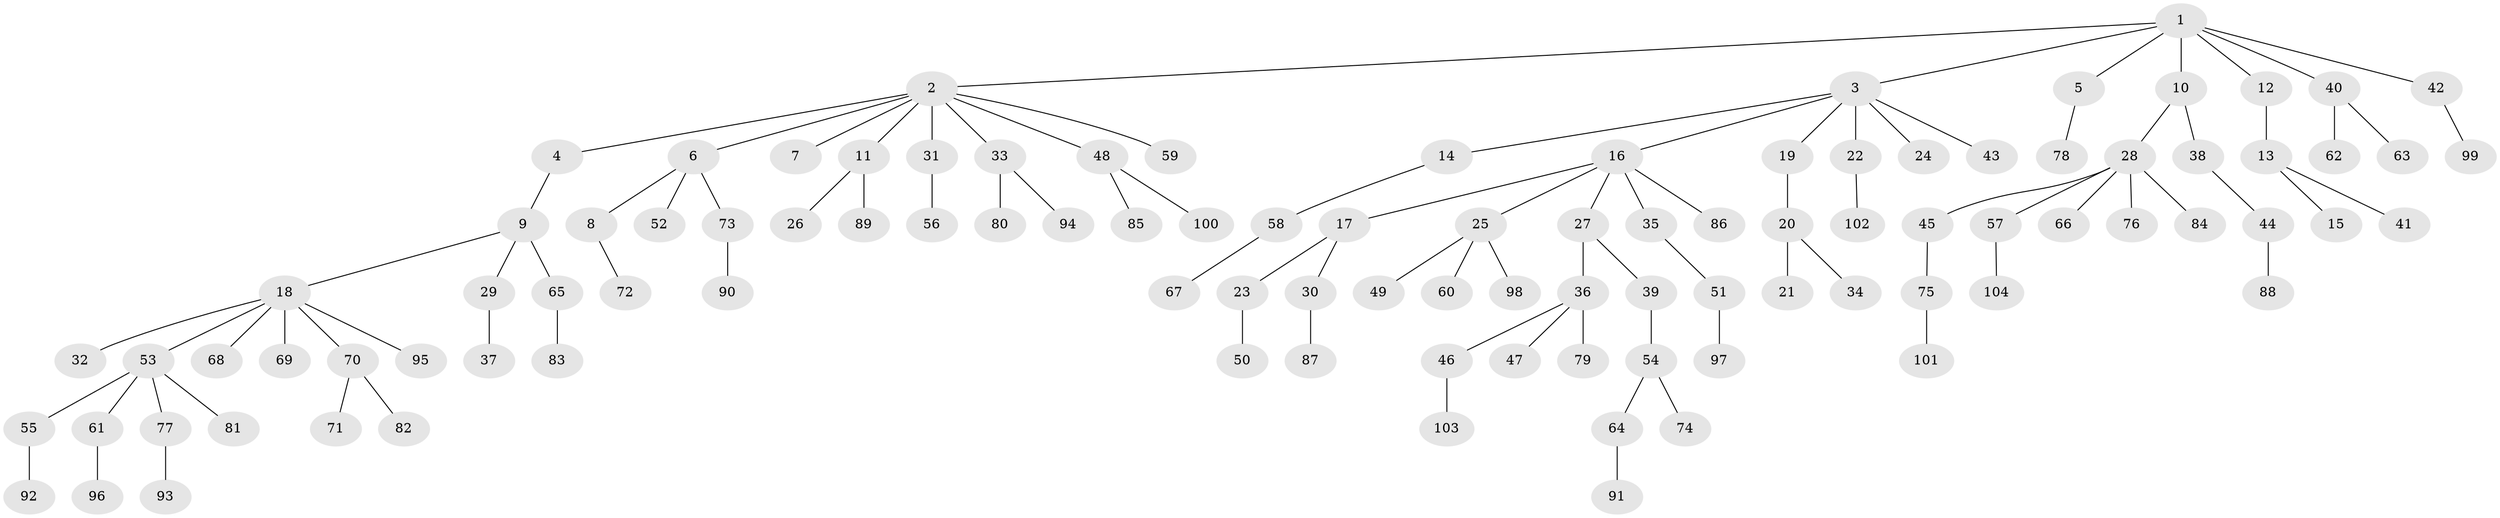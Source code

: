 // coarse degree distribution, {7: 0.013513513513513514, 10: 0.013513513513513514, 6: 0.02702702702702703, 2: 0.22972972972972974, 1: 0.581081081081081, 3: 0.0945945945945946, 9: 0.013513513513513514, 5: 0.02702702702702703}
// Generated by graph-tools (version 1.1) at 2025/24/03/03/25 07:24:06]
// undirected, 104 vertices, 103 edges
graph export_dot {
graph [start="1"]
  node [color=gray90,style=filled];
  1;
  2;
  3;
  4;
  5;
  6;
  7;
  8;
  9;
  10;
  11;
  12;
  13;
  14;
  15;
  16;
  17;
  18;
  19;
  20;
  21;
  22;
  23;
  24;
  25;
  26;
  27;
  28;
  29;
  30;
  31;
  32;
  33;
  34;
  35;
  36;
  37;
  38;
  39;
  40;
  41;
  42;
  43;
  44;
  45;
  46;
  47;
  48;
  49;
  50;
  51;
  52;
  53;
  54;
  55;
  56;
  57;
  58;
  59;
  60;
  61;
  62;
  63;
  64;
  65;
  66;
  67;
  68;
  69;
  70;
  71;
  72;
  73;
  74;
  75;
  76;
  77;
  78;
  79;
  80;
  81;
  82;
  83;
  84;
  85;
  86;
  87;
  88;
  89;
  90;
  91;
  92;
  93;
  94;
  95;
  96;
  97;
  98;
  99;
  100;
  101;
  102;
  103;
  104;
  1 -- 2;
  1 -- 3;
  1 -- 5;
  1 -- 10;
  1 -- 12;
  1 -- 40;
  1 -- 42;
  2 -- 4;
  2 -- 6;
  2 -- 7;
  2 -- 11;
  2 -- 31;
  2 -- 33;
  2 -- 48;
  2 -- 59;
  3 -- 14;
  3 -- 16;
  3 -- 19;
  3 -- 22;
  3 -- 24;
  3 -- 43;
  4 -- 9;
  5 -- 78;
  6 -- 8;
  6 -- 52;
  6 -- 73;
  8 -- 72;
  9 -- 18;
  9 -- 29;
  9 -- 65;
  10 -- 28;
  10 -- 38;
  11 -- 26;
  11 -- 89;
  12 -- 13;
  13 -- 15;
  13 -- 41;
  14 -- 58;
  16 -- 17;
  16 -- 25;
  16 -- 27;
  16 -- 35;
  16 -- 86;
  17 -- 23;
  17 -- 30;
  18 -- 32;
  18 -- 53;
  18 -- 68;
  18 -- 69;
  18 -- 70;
  18 -- 95;
  19 -- 20;
  20 -- 21;
  20 -- 34;
  22 -- 102;
  23 -- 50;
  25 -- 49;
  25 -- 60;
  25 -- 98;
  27 -- 36;
  27 -- 39;
  28 -- 45;
  28 -- 57;
  28 -- 66;
  28 -- 76;
  28 -- 84;
  29 -- 37;
  30 -- 87;
  31 -- 56;
  33 -- 80;
  33 -- 94;
  35 -- 51;
  36 -- 46;
  36 -- 47;
  36 -- 79;
  38 -- 44;
  39 -- 54;
  40 -- 62;
  40 -- 63;
  42 -- 99;
  44 -- 88;
  45 -- 75;
  46 -- 103;
  48 -- 85;
  48 -- 100;
  51 -- 97;
  53 -- 55;
  53 -- 61;
  53 -- 77;
  53 -- 81;
  54 -- 64;
  54 -- 74;
  55 -- 92;
  57 -- 104;
  58 -- 67;
  61 -- 96;
  64 -- 91;
  65 -- 83;
  70 -- 71;
  70 -- 82;
  73 -- 90;
  75 -- 101;
  77 -- 93;
}

